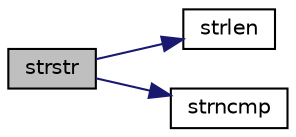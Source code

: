 digraph "strstr"
{
 // LATEX_PDF_SIZE
  edge [fontname="Helvetica",fontsize="10",labelfontname="Helvetica",labelfontsize="10"];
  node [fontname="Helvetica",fontsize="10",shape=record];
  rankdir="LR";
  Node1 [label="strstr",height=0.2,width=0.4,color="black", fillcolor="grey75", style="filled", fontcolor="black",tooltip=" "];
  Node1 -> Node2 [color="midnightblue",fontsize="10",style="solid",fontname="Helvetica"];
  Node2 [label="strlen",height=0.2,width=0.4,color="black", fillcolor="white", style="filled",URL="$lib_8h.html#ae6c8de953239811a34eeeab09458e55e",tooltip=" "];
  Node1 -> Node3 [color="midnightblue",fontsize="10",style="solid",fontname="Helvetica"];
  Node3 [label="strncmp",height=0.2,width=0.4,color="black", fillcolor="white", style="filled",URL="$lib_8h.html#a6395668b53785234b479045e1773a6a4",tooltip=" "];
}
